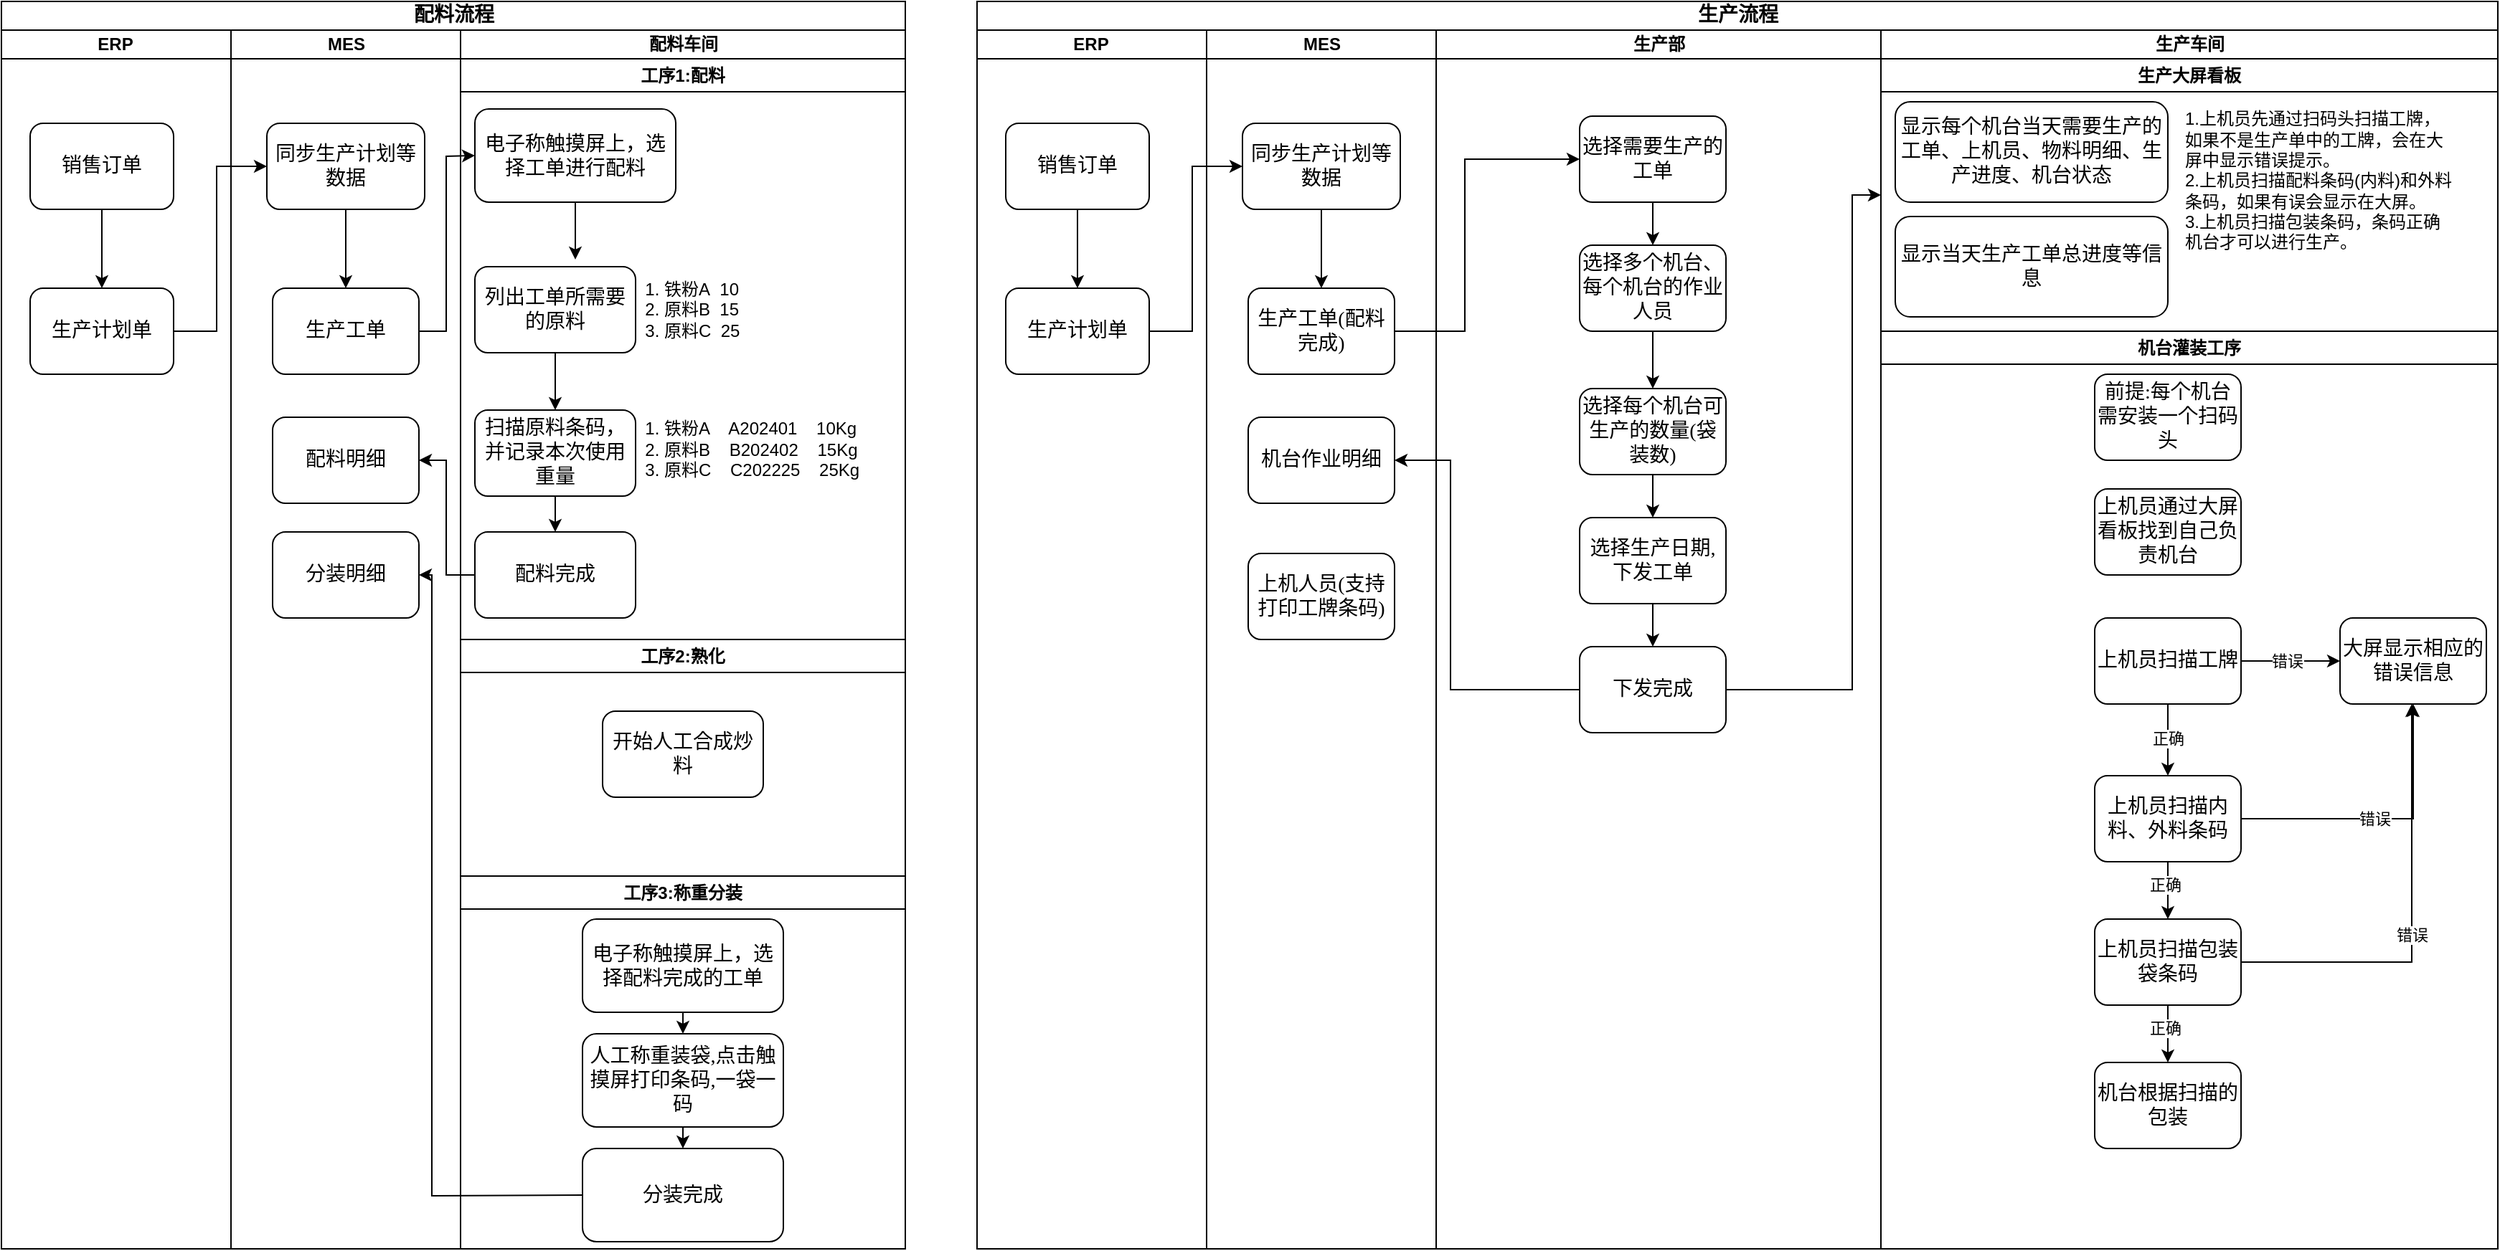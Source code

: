 <mxfile version="24.0.0" type="github">
  <diagram name="Page-1" id="74e2e168-ea6b-b213-b513-2b3c1d86103e">
    <mxGraphModel dx="875" dy="451" grid="1" gridSize="10" guides="1" tooltips="1" connect="1" arrows="1" fold="1" page="1" pageScale="1" pageWidth="1100" pageHeight="850" background="none" math="0" shadow="0">
      <root>
        <mxCell id="0" />
        <mxCell id="1" parent="0" />
        <mxCell id="77e6c97f196da883-1" value="&lt;font style=&quot;font-size: 14px;&quot;&gt;配料流程&lt;/font&gt;" style="swimlane;html=1;childLayout=stackLayout;startSize=20;rounded=0;shadow=0;labelBackgroundColor=none;strokeWidth=1;fontFamily=Verdana;fontSize=8;align=center;" parent="1" vertex="1">
          <mxGeometry x="70" y="40" width="630" height="870" as="geometry" />
        </mxCell>
        <mxCell id="77e6c97f196da883-2" value="ERP&lt;span style=&quot;white-space: pre;&quot;&gt;&#x9;&lt;/span&gt;" style="swimlane;html=1;startSize=20;" parent="77e6c97f196da883-1" vertex="1">
          <mxGeometry y="20" width="160" height="850" as="geometry" />
        </mxCell>
        <mxCell id="77e6c97f196da883-8" value="&lt;font style=&quot;font-size: 14px;&quot;&gt;销售订单&lt;/font&gt;" style="rounded=1;whiteSpace=wrap;html=1;shadow=0;labelBackgroundColor=none;strokeWidth=1;fontFamily=Verdana;fontSize=8;align=center;" parent="77e6c97f196da883-2" vertex="1">
          <mxGeometry x="20" y="65" width="100" height="60" as="geometry" />
        </mxCell>
        <mxCell id="77e6c97f196da883-9" value="&lt;font style=&quot;font-size: 14px;&quot;&gt;生产计划单&lt;/font&gt;" style="rounded=1;whiteSpace=wrap;html=1;shadow=0;labelBackgroundColor=none;strokeWidth=1;fontFamily=Verdana;fontSize=8;align=center;" parent="77e6c97f196da883-2" vertex="1">
          <mxGeometry x="20" y="180" width="100" height="60" as="geometry" />
        </mxCell>
        <mxCell id="7kdRkKb2sxxw5B-0vBMB-1" value="" style="endArrow=classic;html=1;rounded=0;exitX=0.5;exitY=1;exitDx=0;exitDy=0;" edge="1" parent="77e6c97f196da883-2" source="77e6c97f196da883-8" target="77e6c97f196da883-9">
          <mxGeometry width="50" height="50" relative="1" as="geometry">
            <mxPoint x="220" y="130" as="sourcePoint" />
            <mxPoint x="270" y="80" as="targetPoint" />
          </mxGeometry>
        </mxCell>
        <mxCell id="77e6c97f196da883-39" style="edgeStyle=orthogonalEdgeStyle;rounded=1;html=1;labelBackgroundColor=none;startArrow=none;startFill=0;startSize=5;endArrow=classicThin;endFill=1;endSize=5;jettySize=auto;orthogonalLoop=1;strokeWidth=1;fontFamily=Verdana;fontSize=8" parent="77e6c97f196da883-1" target="77e6c97f196da883-23" edge="1">
          <mxGeometry relative="1" as="geometry">
            <mxPoint x="750" y="690" as="sourcePoint" />
          </mxGeometry>
        </mxCell>
        <mxCell id="77e6c97f196da883-40" style="edgeStyle=orthogonalEdgeStyle;rounded=1;html=1;labelBackgroundColor=none;startArrow=none;startFill=0;startSize=5;endArrow=classicThin;endFill=1;endSize=5;jettySize=auto;orthogonalLoop=1;strokeWidth=1;fontFamily=Verdana;fontSize=8" parent="77e6c97f196da883-1" target="77e6c97f196da883-24" edge="1">
          <mxGeometry relative="1" as="geometry">
            <mxPoint x="980" y="690" as="sourcePoint" />
          </mxGeometry>
        </mxCell>
        <mxCell id="107ba76e4e335f99-1" style="edgeStyle=orthogonalEdgeStyle;rounded=1;html=1;labelBackgroundColor=none;startArrow=none;startFill=0;startSize=5;endArrow=classicThin;endFill=1;endSize=5;jettySize=auto;orthogonalLoop=1;strokeWidth=1;fontFamily=Verdana;fontSize=8" parent="77e6c97f196da883-1" target="77e6c97f196da883-18" edge="1">
          <mxGeometry relative="1" as="geometry">
            <mxPoint x="760" y="450.0" as="sourcePoint" />
          </mxGeometry>
        </mxCell>
        <mxCell id="107ba76e4e335f99-3" style="edgeStyle=orthogonalEdgeStyle;rounded=1;html=1;labelBackgroundColor=none;startArrow=none;startFill=0;startSize=5;endArrow=classicThin;endFill=1;endSize=5;jettySize=auto;orthogonalLoop=1;strokeColor=#000000;strokeWidth=1;fontFamily=Verdana;fontSize=8;fontColor=#000000;" parent="77e6c97f196da883-1" source="77e6c97f196da883-22" edge="1">
          <mxGeometry relative="1" as="geometry">
            <mxPoint x="760" y="610" as="targetPoint" />
          </mxGeometry>
        </mxCell>
        <mxCell id="77e6c97f196da883-3" value="MES" style="swimlane;html=1;startSize=20;" parent="77e6c97f196da883-1" vertex="1">
          <mxGeometry x="160" y="20" width="160" height="850" as="geometry" />
        </mxCell>
        <mxCell id="7kdRkKb2sxxw5B-0vBMB-2" value="&lt;font style=&quot;font-size: 14px;&quot;&gt;同步生产计划等数据&lt;/font&gt;" style="rounded=1;whiteSpace=wrap;html=1;shadow=0;labelBackgroundColor=none;strokeWidth=1;fontFamily=Verdana;fontSize=8;align=center;" vertex="1" parent="77e6c97f196da883-3">
          <mxGeometry x="25" y="65" width="110" height="60" as="geometry" />
        </mxCell>
        <mxCell id="77e6c97f196da883-12" value="&lt;font style=&quot;font-size: 14px;&quot;&gt;生产工单&lt;/font&gt;" style="rounded=1;whiteSpace=wrap;html=1;shadow=0;labelBackgroundColor=none;strokeWidth=1;fontFamily=Verdana;fontSize=8;align=center;" parent="77e6c97f196da883-3" vertex="1">
          <mxGeometry x="29" y="180" width="102" height="60" as="geometry" />
        </mxCell>
        <mxCell id="7kdRkKb2sxxw5B-0vBMB-4" value="" style="endArrow=classic;html=1;rounded=0;exitX=0.5;exitY=1;exitDx=0;exitDy=0;entryX=0.5;entryY=0;entryDx=0;entryDy=0;" edge="1" parent="77e6c97f196da883-3" source="7kdRkKb2sxxw5B-0vBMB-2" target="77e6c97f196da883-12">
          <mxGeometry width="50" height="50" relative="1" as="geometry">
            <mxPoint x="180" y="140" as="sourcePoint" />
            <mxPoint x="230" y="90" as="targetPoint" />
          </mxGeometry>
        </mxCell>
        <mxCell id="7kdRkKb2sxxw5B-0vBMB-26" value="&lt;font style=&quot;font-size: 14px;&quot;&gt;配料明细&lt;/font&gt;" style="rounded=1;whiteSpace=wrap;html=1;shadow=0;labelBackgroundColor=none;strokeWidth=1;fontFamily=Verdana;fontSize=8;align=center;" vertex="1" parent="77e6c97f196da883-3">
          <mxGeometry x="29" y="270" width="102" height="60" as="geometry" />
        </mxCell>
        <mxCell id="7kdRkKb2sxxw5B-0vBMB-27" value="&lt;font style=&quot;font-size: 14px;&quot;&gt;分装明细&lt;/font&gt;" style="rounded=1;whiteSpace=wrap;html=1;shadow=0;labelBackgroundColor=none;strokeWidth=1;fontFamily=Verdana;fontSize=8;align=center;" vertex="1" parent="77e6c97f196da883-3">
          <mxGeometry x="29" y="350" width="102" height="60" as="geometry" />
        </mxCell>
        <mxCell id="77e6c97f196da883-4" value="配料车间" style="swimlane;html=1;startSize=20;" parent="77e6c97f196da883-1" vertex="1">
          <mxGeometry x="320" y="20" width="310" height="850" as="geometry" />
        </mxCell>
        <mxCell id="77e6c97f196da883-15" value="&lt;font style=&quot;font-size: 14px;&quot;&gt;电子称触摸屏上，选择工单进行配料&lt;/font&gt;" style="rounded=1;whiteSpace=wrap;html=1;shadow=0;labelBackgroundColor=none;strokeWidth=1;fontFamily=Verdana;fontSize=8;align=center;" parent="77e6c97f196da883-4" vertex="1">
          <mxGeometry x="10" y="55" width="140" height="65" as="geometry" />
        </mxCell>
        <mxCell id="7kdRkKb2sxxw5B-0vBMB-5" value="&lt;span style=&quot;font-size: 14px;&quot;&gt;列出工单所需要的原料&lt;/span&gt;" style="rounded=1;whiteSpace=wrap;html=1;shadow=0;labelBackgroundColor=none;strokeWidth=1;fontFamily=Verdana;fontSize=8;align=center;" vertex="1" parent="77e6c97f196da883-4">
          <mxGeometry x="10" y="165" width="112" height="60" as="geometry" />
        </mxCell>
        <mxCell id="7kdRkKb2sxxw5B-0vBMB-6" value="&lt;ol&gt;&lt;li&gt;铁粉A&amp;nbsp; 10&lt;/li&gt;&lt;li&gt;原料B&amp;nbsp; 15&lt;/li&gt;&lt;li&gt;原料C&amp;nbsp; 25&lt;/li&gt;&lt;/ol&gt;" style="text;strokeColor=none;fillColor=none;html=1;whiteSpace=wrap;verticalAlign=middle;overflow=hidden;" vertex="1" parent="77e6c97f196da883-4">
          <mxGeometry x="100" y="155" width="100" height="80" as="geometry" />
        </mxCell>
        <mxCell id="7kdRkKb2sxxw5B-0vBMB-7" value="&lt;span style=&quot;font-size: 14px;&quot;&gt;扫描原料条码，并记录本次使用重量&lt;/span&gt;" style="rounded=1;whiteSpace=wrap;html=1;shadow=0;labelBackgroundColor=none;strokeWidth=1;fontFamily=Verdana;fontSize=8;align=center;" vertex="1" parent="77e6c97f196da883-4">
          <mxGeometry x="10" y="265" width="112" height="60" as="geometry" />
        </mxCell>
        <mxCell id="7kdRkKb2sxxw5B-0vBMB-8" value="&lt;div&gt;&lt;br&gt;&lt;/div&gt;&lt;ol&gt;&lt;li&gt;铁粉A&amp;nbsp; &amp;nbsp; A202401&amp;nbsp; &amp;nbsp; 10Kg&lt;/li&gt;&lt;li&gt;原料B&amp;nbsp; &amp;nbsp; B202402&amp;nbsp; &amp;nbsp; 15Kg&lt;/li&gt;&lt;li&gt;原料C&amp;nbsp; &amp;nbsp; C202225&amp;nbsp; &amp;nbsp; 25Kg&lt;/li&gt;&lt;/ol&gt;" style="text;strokeColor=none;fillColor=none;html=1;whiteSpace=wrap;verticalAlign=middle;overflow=hidden;" vertex="1" parent="77e6c97f196da883-4">
          <mxGeometry x="100" y="235" width="190" height="100" as="geometry" />
        </mxCell>
        <mxCell id="7kdRkKb2sxxw5B-0vBMB-11" value="工序1:配料" style="swimlane;whiteSpace=wrap;html=1;startSize=23;" vertex="1" parent="77e6c97f196da883-4">
          <mxGeometry y="20" width="310" height="410" as="geometry" />
        </mxCell>
        <mxCell id="7kdRkKb2sxxw5B-0vBMB-19" value="&lt;span style=&quot;font-size: 14px;&quot;&gt;配料完成&lt;/span&gt;" style="rounded=1;whiteSpace=wrap;html=1;shadow=0;labelBackgroundColor=none;strokeWidth=1;fontFamily=Verdana;fontSize=8;align=center;" vertex="1" parent="7kdRkKb2sxxw5B-0vBMB-11">
          <mxGeometry x="10" y="330" width="112" height="60" as="geometry" />
        </mxCell>
        <mxCell id="7kdRkKb2sxxw5B-0vBMB-21" value="" style="endArrow=classic;html=1;rounded=0;exitX=0.5;exitY=1;exitDx=0;exitDy=0;" edge="1" parent="7kdRkKb2sxxw5B-0vBMB-11" source="77e6c97f196da883-15">
          <mxGeometry width="50" height="50" relative="1" as="geometry">
            <mxPoint x="190" y="110" as="sourcePoint" />
            <mxPoint x="80" y="140" as="targetPoint" />
          </mxGeometry>
        </mxCell>
        <mxCell id="7kdRkKb2sxxw5B-0vBMB-12" value="工序2:熟化" style="swimlane;whiteSpace=wrap;html=1;startSize=23;" vertex="1" parent="77e6c97f196da883-4">
          <mxGeometry y="425" width="310" height="165" as="geometry" />
        </mxCell>
        <mxCell id="7kdRkKb2sxxw5B-0vBMB-9" value="&lt;span style=&quot;font-size: 14px;&quot;&gt;开始人工合成炒料&lt;/span&gt;" style="rounded=1;whiteSpace=wrap;html=1;shadow=0;labelBackgroundColor=none;strokeWidth=1;fontFamily=Verdana;fontSize=8;align=center;" vertex="1" parent="7kdRkKb2sxxw5B-0vBMB-12">
          <mxGeometry x="99" y="50" width="112" height="60" as="geometry" />
        </mxCell>
        <mxCell id="7kdRkKb2sxxw5B-0vBMB-13" value="工序3:称重分装" style="swimlane;whiteSpace=wrap;html=1;" vertex="1" parent="77e6c97f196da883-4">
          <mxGeometry y="590" width="310" height="260" as="geometry" />
        </mxCell>
        <mxCell id="7kdRkKb2sxxw5B-0vBMB-14" value="&lt;font style=&quot;font-size: 14px;&quot;&gt;电子称触摸屏上，选择配料完成的工单&lt;/font&gt;" style="rounded=1;whiteSpace=wrap;html=1;shadow=0;labelBackgroundColor=none;strokeWidth=1;fontFamily=Verdana;fontSize=8;align=center;" vertex="1" parent="7kdRkKb2sxxw5B-0vBMB-13">
          <mxGeometry x="85" y="30" width="140" height="65" as="geometry" />
        </mxCell>
        <mxCell id="7kdRkKb2sxxw5B-0vBMB-17" value="&lt;font style=&quot;font-size: 14px;&quot;&gt;人工称重装袋,点击触摸屏打印条码,一袋一码&lt;/font&gt;" style="rounded=1;whiteSpace=wrap;html=1;shadow=0;labelBackgroundColor=none;strokeWidth=1;fontFamily=Verdana;fontSize=8;align=center;" vertex="1" parent="7kdRkKb2sxxw5B-0vBMB-13">
          <mxGeometry x="85" y="110" width="140" height="65" as="geometry" />
        </mxCell>
        <mxCell id="7kdRkKb2sxxw5B-0vBMB-18" value="&lt;font style=&quot;font-size: 14px;&quot;&gt;分装完成&lt;/font&gt;" style="rounded=1;whiteSpace=wrap;html=1;shadow=0;labelBackgroundColor=none;strokeWidth=1;fontFamily=Verdana;fontSize=8;align=center;" vertex="1" parent="7kdRkKb2sxxw5B-0vBMB-13">
          <mxGeometry x="85" y="190" width="140" height="65" as="geometry" />
        </mxCell>
        <mxCell id="7kdRkKb2sxxw5B-0vBMB-24" value="" style="endArrow=classic;html=1;rounded=0;exitX=0.5;exitY=1;exitDx=0;exitDy=0;entryX=0.5;entryY=0;entryDx=0;entryDy=0;" edge="1" parent="7kdRkKb2sxxw5B-0vBMB-13" source="7kdRkKb2sxxw5B-0vBMB-14" target="7kdRkKb2sxxw5B-0vBMB-17">
          <mxGeometry width="50" height="50" relative="1" as="geometry">
            <mxPoint x="260" y="100" as="sourcePoint" />
            <mxPoint x="310" y="50" as="targetPoint" />
          </mxGeometry>
        </mxCell>
        <mxCell id="7kdRkKb2sxxw5B-0vBMB-25" value="" style="endArrow=classic;html=1;rounded=0;exitX=0.5;exitY=1;exitDx=0;exitDy=0;" edge="1" parent="7kdRkKb2sxxw5B-0vBMB-13" source="7kdRkKb2sxxw5B-0vBMB-17" target="7kdRkKb2sxxw5B-0vBMB-18">
          <mxGeometry width="50" height="50" relative="1" as="geometry">
            <mxPoint x="250" y="160" as="sourcePoint" />
            <mxPoint x="260" y="190" as="targetPoint" />
          </mxGeometry>
        </mxCell>
        <mxCell id="7kdRkKb2sxxw5B-0vBMB-22" value="" style="endArrow=classic;html=1;rounded=0;exitX=0.5;exitY=1;exitDx=0;exitDy=0;entryX=0.5;entryY=0;entryDx=0;entryDy=0;" edge="1" parent="77e6c97f196da883-4" source="7kdRkKb2sxxw5B-0vBMB-5" target="7kdRkKb2sxxw5B-0vBMB-7">
          <mxGeometry width="50" height="50" relative="1" as="geometry">
            <mxPoint x="210" y="170" as="sourcePoint" />
            <mxPoint x="260" y="120" as="targetPoint" />
          </mxGeometry>
        </mxCell>
        <mxCell id="7kdRkKb2sxxw5B-0vBMB-23" value="" style="endArrow=classic;html=1;rounded=0;exitX=0.5;exitY=1;exitDx=0;exitDy=0;entryX=0.5;entryY=0;entryDx=0;entryDy=0;" edge="1" parent="77e6c97f196da883-4" source="7kdRkKb2sxxw5B-0vBMB-7" target="7kdRkKb2sxxw5B-0vBMB-19">
          <mxGeometry width="50" height="50" relative="1" as="geometry">
            <mxPoint x="90" y="310" as="sourcePoint" />
            <mxPoint x="140" y="260" as="targetPoint" />
          </mxGeometry>
        </mxCell>
        <mxCell id="7kdRkKb2sxxw5B-0vBMB-3" value="" style="endArrow=classic;html=1;rounded=0;exitX=1;exitY=0.5;exitDx=0;exitDy=0;entryX=0;entryY=0.5;entryDx=0;entryDy=0;" edge="1" parent="77e6c97f196da883-1" source="77e6c97f196da883-9" target="7kdRkKb2sxxw5B-0vBMB-2">
          <mxGeometry width="50" height="50" relative="1" as="geometry">
            <mxPoint x="210" y="360" as="sourcePoint" />
            <mxPoint x="260" y="310" as="targetPoint" />
            <Array as="points">
              <mxPoint x="150" y="230" />
              <mxPoint x="150" y="115" />
            </Array>
          </mxGeometry>
        </mxCell>
        <mxCell id="7kdRkKb2sxxw5B-0vBMB-20" value="" style="endArrow=classic;html=1;rounded=0;exitX=1;exitY=0.5;exitDx=0;exitDy=0;entryX=0;entryY=0.5;entryDx=0;entryDy=0;" edge="1" parent="77e6c97f196da883-1" source="77e6c97f196da883-12" target="77e6c97f196da883-15">
          <mxGeometry width="50" height="50" relative="1" as="geometry">
            <mxPoint x="250" y="350" as="sourcePoint" />
            <mxPoint x="300" y="300" as="targetPoint" />
            <Array as="points">
              <mxPoint x="310" y="230" />
              <mxPoint x="310" y="108" />
            </Array>
          </mxGeometry>
        </mxCell>
        <mxCell id="7kdRkKb2sxxw5B-0vBMB-28" value="" style="endArrow=classic;html=1;rounded=0;exitX=0;exitY=0.5;exitDx=0;exitDy=0;entryX=1;entryY=0.5;entryDx=0;entryDy=0;" edge="1" parent="77e6c97f196da883-1" source="7kdRkKb2sxxw5B-0vBMB-19" target="7kdRkKb2sxxw5B-0vBMB-26">
          <mxGeometry width="50" height="50" relative="1" as="geometry">
            <mxPoint x="480" y="410" as="sourcePoint" />
            <mxPoint x="530" y="360" as="targetPoint" />
            <Array as="points">
              <mxPoint x="310" y="400" />
              <mxPoint x="310" y="320" />
            </Array>
          </mxGeometry>
        </mxCell>
        <mxCell id="7kdRkKb2sxxw5B-0vBMB-29" value="" style="endArrow=classic;html=1;rounded=0;exitX=0;exitY=0.5;exitDx=0;exitDy=0;entryX=1;entryY=0.5;entryDx=0;entryDy=0;" edge="1" parent="77e6c97f196da883-1" source="7kdRkKb2sxxw5B-0vBMB-18" target="7kdRkKb2sxxw5B-0vBMB-27">
          <mxGeometry width="50" height="50" relative="1" as="geometry">
            <mxPoint x="280" y="700" as="sourcePoint" />
            <mxPoint x="330" y="650" as="targetPoint" />
            <Array as="points">
              <mxPoint x="300" y="833" />
              <mxPoint x="300" y="400" />
            </Array>
          </mxGeometry>
        </mxCell>
        <mxCell id="7kdRkKb2sxxw5B-0vBMB-30" value="&lt;font style=&quot;font-size: 14px;&quot;&gt;生产流程&lt;/font&gt;" style="swimlane;html=1;childLayout=stackLayout;startSize=20;rounded=0;shadow=0;labelBackgroundColor=none;strokeWidth=1;fontFamily=Verdana;fontSize=8;align=center;" vertex="1" parent="1">
          <mxGeometry x="750" y="40" width="1060" height="870" as="geometry" />
        </mxCell>
        <mxCell id="7kdRkKb2sxxw5B-0vBMB-31" value="ERP&lt;span style=&quot;white-space: pre;&quot;&gt;&#x9;&lt;/span&gt;" style="swimlane;html=1;startSize=20;" vertex="1" parent="7kdRkKb2sxxw5B-0vBMB-30">
          <mxGeometry y="20" width="160" height="850" as="geometry" />
        </mxCell>
        <mxCell id="7kdRkKb2sxxw5B-0vBMB-32" value="&lt;font style=&quot;font-size: 14px;&quot;&gt;销售订单&lt;/font&gt;" style="rounded=1;whiteSpace=wrap;html=1;shadow=0;labelBackgroundColor=none;strokeWidth=1;fontFamily=Verdana;fontSize=8;align=center;" vertex="1" parent="7kdRkKb2sxxw5B-0vBMB-31">
          <mxGeometry x="20" y="65" width="100" height="60" as="geometry" />
        </mxCell>
        <mxCell id="7kdRkKb2sxxw5B-0vBMB-33" value="&lt;font style=&quot;font-size: 14px;&quot;&gt;生产计划单&lt;/font&gt;" style="rounded=1;whiteSpace=wrap;html=1;shadow=0;labelBackgroundColor=none;strokeWidth=1;fontFamily=Verdana;fontSize=8;align=center;" vertex="1" parent="7kdRkKb2sxxw5B-0vBMB-31">
          <mxGeometry x="20" y="180" width="100" height="60" as="geometry" />
        </mxCell>
        <mxCell id="7kdRkKb2sxxw5B-0vBMB-34" value="" style="endArrow=classic;html=1;rounded=0;exitX=0.5;exitY=1;exitDx=0;exitDy=0;" edge="1" parent="7kdRkKb2sxxw5B-0vBMB-31" source="7kdRkKb2sxxw5B-0vBMB-32" target="7kdRkKb2sxxw5B-0vBMB-33">
          <mxGeometry width="50" height="50" relative="1" as="geometry">
            <mxPoint x="220" y="130" as="sourcePoint" />
            <mxPoint x="270" y="80" as="targetPoint" />
          </mxGeometry>
        </mxCell>
        <mxCell id="7kdRkKb2sxxw5B-0vBMB-35" style="edgeStyle=orthogonalEdgeStyle;rounded=1;html=1;labelBackgroundColor=none;startArrow=none;startFill=0;startSize=5;endArrow=classicThin;endFill=1;endSize=5;jettySize=auto;orthogonalLoop=1;strokeWidth=1;fontFamily=Verdana;fontSize=8" edge="1" parent="7kdRkKb2sxxw5B-0vBMB-30">
          <mxGeometry relative="1" as="geometry">
            <mxPoint x="750" y="690" as="sourcePoint" />
          </mxGeometry>
        </mxCell>
        <mxCell id="7kdRkKb2sxxw5B-0vBMB-36" style="edgeStyle=orthogonalEdgeStyle;rounded=1;html=1;labelBackgroundColor=none;startArrow=none;startFill=0;startSize=5;endArrow=classicThin;endFill=1;endSize=5;jettySize=auto;orthogonalLoop=1;strokeWidth=1;fontFamily=Verdana;fontSize=8" edge="1" parent="7kdRkKb2sxxw5B-0vBMB-30">
          <mxGeometry relative="1" as="geometry">
            <mxPoint x="980" y="690" as="sourcePoint" />
          </mxGeometry>
        </mxCell>
        <mxCell id="7kdRkKb2sxxw5B-0vBMB-37" style="edgeStyle=orthogonalEdgeStyle;rounded=1;html=1;labelBackgroundColor=none;startArrow=none;startFill=0;startSize=5;endArrow=classicThin;endFill=1;endSize=5;jettySize=auto;orthogonalLoop=1;strokeWidth=1;fontFamily=Verdana;fontSize=8" edge="1" parent="7kdRkKb2sxxw5B-0vBMB-30">
          <mxGeometry relative="1" as="geometry">
            <mxPoint x="760" y="450.0" as="sourcePoint" />
          </mxGeometry>
        </mxCell>
        <mxCell id="7kdRkKb2sxxw5B-0vBMB-38" style="edgeStyle=orthogonalEdgeStyle;rounded=1;html=1;labelBackgroundColor=none;startArrow=none;startFill=0;startSize=5;endArrow=classicThin;endFill=1;endSize=5;jettySize=auto;orthogonalLoop=1;strokeColor=#000000;strokeWidth=1;fontFamily=Verdana;fontSize=8;fontColor=#000000;" edge="1" parent="7kdRkKb2sxxw5B-0vBMB-30">
          <mxGeometry relative="1" as="geometry">
            <mxPoint x="760" y="610" as="targetPoint" />
          </mxGeometry>
        </mxCell>
        <mxCell id="7kdRkKb2sxxw5B-0vBMB-39" value="MES" style="swimlane;html=1;startSize=20;" vertex="1" parent="7kdRkKb2sxxw5B-0vBMB-30">
          <mxGeometry x="160" y="20" width="160" height="850" as="geometry" />
        </mxCell>
        <mxCell id="7kdRkKb2sxxw5B-0vBMB-40" value="&lt;font style=&quot;font-size: 14px;&quot;&gt;同步生产计划等数据&lt;/font&gt;" style="rounded=1;whiteSpace=wrap;html=1;shadow=0;labelBackgroundColor=none;strokeWidth=1;fontFamily=Verdana;fontSize=8;align=center;" vertex="1" parent="7kdRkKb2sxxw5B-0vBMB-39">
          <mxGeometry x="25" y="65" width="110" height="60" as="geometry" />
        </mxCell>
        <mxCell id="7kdRkKb2sxxw5B-0vBMB-41" value="&lt;font style=&quot;font-size: 14px;&quot;&gt;生产工单(配料完成)&lt;/font&gt;" style="rounded=1;whiteSpace=wrap;html=1;shadow=0;labelBackgroundColor=none;strokeWidth=1;fontFamily=Verdana;fontSize=8;align=center;" vertex="1" parent="7kdRkKb2sxxw5B-0vBMB-39">
          <mxGeometry x="29" y="180" width="102" height="60" as="geometry" />
        </mxCell>
        <mxCell id="7kdRkKb2sxxw5B-0vBMB-42" value="" style="endArrow=classic;html=1;rounded=0;exitX=0.5;exitY=1;exitDx=0;exitDy=0;entryX=0.5;entryY=0;entryDx=0;entryDy=0;" edge="1" parent="7kdRkKb2sxxw5B-0vBMB-39" source="7kdRkKb2sxxw5B-0vBMB-40" target="7kdRkKb2sxxw5B-0vBMB-41">
          <mxGeometry width="50" height="50" relative="1" as="geometry">
            <mxPoint x="180" y="140" as="sourcePoint" />
            <mxPoint x="230" y="90" as="targetPoint" />
          </mxGeometry>
        </mxCell>
        <mxCell id="7kdRkKb2sxxw5B-0vBMB-84" value="&lt;font style=&quot;font-size: 14px;&quot;&gt;机台作业明细&lt;/font&gt;" style="rounded=1;whiteSpace=wrap;html=1;shadow=0;labelBackgroundColor=none;strokeWidth=1;fontFamily=Verdana;fontSize=8;align=center;" vertex="1" parent="7kdRkKb2sxxw5B-0vBMB-39">
          <mxGeometry x="29" y="270" width="102" height="60" as="geometry" />
        </mxCell>
        <mxCell id="7kdRkKb2sxxw5B-0vBMB-90" value="&lt;font style=&quot;font-size: 14px;&quot;&gt;上机人员(支持打印工牌条码)&lt;/font&gt;" style="rounded=1;whiteSpace=wrap;html=1;shadow=0;labelBackgroundColor=none;strokeWidth=1;fontFamily=Verdana;fontSize=8;align=center;" vertex="1" parent="7kdRkKb2sxxw5B-0vBMB-39">
          <mxGeometry x="29" y="365" width="102" height="60" as="geometry" />
        </mxCell>
        <mxCell id="7kdRkKb2sxxw5B-0vBMB-45" value="生产部" style="swimlane;html=1;startSize=20;" vertex="1" parent="7kdRkKb2sxxw5B-0vBMB-30">
          <mxGeometry x="320" y="20" width="310" height="850" as="geometry" />
        </mxCell>
        <mxCell id="7kdRkKb2sxxw5B-0vBMB-68" value="&lt;font style=&quot;font-size: 14px;&quot;&gt;选择需要生产的工单&lt;/font&gt;" style="rounded=1;whiteSpace=wrap;html=1;shadow=0;labelBackgroundColor=none;strokeWidth=1;fontFamily=Verdana;fontSize=8;align=center;" vertex="1" parent="7kdRkKb2sxxw5B-0vBMB-45">
          <mxGeometry x="100" y="60" width="102" height="60" as="geometry" />
        </mxCell>
        <mxCell id="7kdRkKb2sxxw5B-0vBMB-69" value="&lt;font style=&quot;font-size: 14px;&quot;&gt;选择多个机台、每个机台的作业人员&lt;/font&gt;" style="rounded=1;whiteSpace=wrap;html=1;shadow=0;labelBackgroundColor=none;strokeWidth=1;fontFamily=Verdana;fontSize=8;align=center;" vertex="1" parent="7kdRkKb2sxxw5B-0vBMB-45">
          <mxGeometry x="100" y="150" width="102" height="60" as="geometry" />
        </mxCell>
        <mxCell id="7kdRkKb2sxxw5B-0vBMB-70" value="&lt;font style=&quot;font-size: 14px;&quot;&gt;选择生产日期,下发工单&lt;/font&gt;" style="rounded=1;whiteSpace=wrap;html=1;shadow=0;labelBackgroundColor=none;strokeWidth=1;fontFamily=Verdana;fontSize=8;align=center;" vertex="1" parent="7kdRkKb2sxxw5B-0vBMB-45">
          <mxGeometry x="100" y="340" width="102" height="60" as="geometry" />
        </mxCell>
        <mxCell id="7kdRkKb2sxxw5B-0vBMB-72" value="" style="endArrow=classic;html=1;rounded=0;exitX=0.5;exitY=1;exitDx=0;exitDy=0;entryX=0.5;entryY=0;entryDx=0;entryDy=0;" edge="1" parent="7kdRkKb2sxxw5B-0vBMB-45" source="7kdRkKb2sxxw5B-0vBMB-68" target="7kdRkKb2sxxw5B-0vBMB-69">
          <mxGeometry width="50" height="50" relative="1" as="geometry">
            <mxPoint x="240" y="150" as="sourcePoint" />
            <mxPoint x="290" y="100" as="targetPoint" />
          </mxGeometry>
        </mxCell>
        <mxCell id="7kdRkKb2sxxw5B-0vBMB-74" value="&lt;font style=&quot;font-size: 14px;&quot;&gt;下发完成&lt;/font&gt;" style="rounded=1;whiteSpace=wrap;html=1;shadow=0;labelBackgroundColor=none;strokeWidth=1;fontFamily=Verdana;fontSize=8;align=center;" vertex="1" parent="7kdRkKb2sxxw5B-0vBMB-45">
          <mxGeometry x="100" y="430" width="102" height="60" as="geometry" />
        </mxCell>
        <mxCell id="7kdRkKb2sxxw5B-0vBMB-75" value="" style="endArrow=classic;html=1;rounded=0;exitX=0.5;exitY=1;exitDx=0;exitDy=0;" edge="1" parent="7kdRkKb2sxxw5B-0vBMB-45" source="7kdRkKb2sxxw5B-0vBMB-70" target="7kdRkKb2sxxw5B-0vBMB-74">
          <mxGeometry width="50" height="50" relative="1" as="geometry">
            <mxPoint x="260" y="300" as="sourcePoint" />
            <mxPoint x="310" y="250" as="targetPoint" />
          </mxGeometry>
        </mxCell>
        <mxCell id="7kdRkKb2sxxw5B-0vBMB-92" value="&lt;p class=&quot;MsoNormal&quot;&gt;机台灌装工序&lt;br&gt;&lt;/p&gt;" style="swimlane;whiteSpace=wrap;html=1;" vertex="1" parent="7kdRkKb2sxxw5B-0vBMB-45">
          <mxGeometry x="310" y="210" width="430" height="640" as="geometry" />
        </mxCell>
        <mxCell id="7kdRkKb2sxxw5B-0vBMB-113" value="&lt;font style=&quot;font-size: 14px;&quot;&gt;选择每个机台可生产的数量(袋装数)&lt;/font&gt;" style="rounded=1;whiteSpace=wrap;html=1;shadow=0;labelBackgroundColor=none;strokeWidth=1;fontFamily=Verdana;fontSize=8;align=center;" vertex="1" parent="7kdRkKb2sxxw5B-0vBMB-45">
          <mxGeometry x="100" y="250" width="102" height="60" as="geometry" />
        </mxCell>
        <mxCell id="7kdRkKb2sxxw5B-0vBMB-114" value="" style="endArrow=classic;html=1;rounded=0;exitX=0.5;exitY=1;exitDx=0;exitDy=0;" edge="1" parent="7kdRkKb2sxxw5B-0vBMB-45" source="7kdRkKb2sxxw5B-0vBMB-69" target="7kdRkKb2sxxw5B-0vBMB-113">
          <mxGeometry width="50" height="50" relative="1" as="geometry">
            <mxPoint x="240" y="280" as="sourcePoint" />
            <mxPoint x="290" y="230" as="targetPoint" />
          </mxGeometry>
        </mxCell>
        <mxCell id="7kdRkKb2sxxw5B-0vBMB-115" value="" style="endArrow=classic;html=1;rounded=0;exitX=0.5;exitY=1;exitDx=0;exitDy=0;entryX=0.5;entryY=0;entryDx=0;entryDy=0;" edge="1" parent="7kdRkKb2sxxw5B-0vBMB-45" source="7kdRkKb2sxxw5B-0vBMB-113" target="7kdRkKb2sxxw5B-0vBMB-70">
          <mxGeometry width="50" height="50" relative="1" as="geometry">
            <mxPoint x="161" y="220" as="sourcePoint" />
            <mxPoint x="161" y="260" as="targetPoint" />
          </mxGeometry>
        </mxCell>
        <mxCell id="7kdRkKb2sxxw5B-0vBMB-64" value="" style="endArrow=classic;html=1;rounded=0;exitX=1;exitY=0.5;exitDx=0;exitDy=0;entryX=0;entryY=0.5;entryDx=0;entryDy=0;" edge="1" parent="7kdRkKb2sxxw5B-0vBMB-30" source="7kdRkKb2sxxw5B-0vBMB-33" target="7kdRkKb2sxxw5B-0vBMB-40">
          <mxGeometry width="50" height="50" relative="1" as="geometry">
            <mxPoint x="210" y="360" as="sourcePoint" />
            <mxPoint x="260" y="310" as="targetPoint" />
            <Array as="points">
              <mxPoint x="150" y="230" />
              <mxPoint x="150" y="115" />
            </Array>
          </mxGeometry>
        </mxCell>
        <mxCell id="7kdRkKb2sxxw5B-0vBMB-71" value="" style="endArrow=classic;html=1;rounded=0;exitX=1;exitY=0.5;exitDx=0;exitDy=0;entryX=0;entryY=0.5;entryDx=0;entryDy=0;" edge="1" parent="7kdRkKb2sxxw5B-0vBMB-30" source="7kdRkKb2sxxw5B-0vBMB-41" target="7kdRkKb2sxxw5B-0vBMB-68">
          <mxGeometry width="50" height="50" relative="1" as="geometry">
            <mxPoint x="360" y="210" as="sourcePoint" />
            <mxPoint x="410" y="160" as="targetPoint" />
            <Array as="points">
              <mxPoint x="340" y="230" />
              <mxPoint x="340" y="110" />
            </Array>
          </mxGeometry>
        </mxCell>
        <mxCell id="7kdRkKb2sxxw5B-0vBMB-86" value="" style="endArrow=classic;html=1;rounded=0;exitX=0;exitY=0.5;exitDx=0;exitDy=0;entryX=1;entryY=0.5;entryDx=0;entryDy=0;" edge="1" parent="7kdRkKb2sxxw5B-0vBMB-30" source="7kdRkKb2sxxw5B-0vBMB-74" target="7kdRkKb2sxxw5B-0vBMB-84">
          <mxGeometry width="50" height="50" relative="1" as="geometry">
            <mxPoint x="380" y="380" as="sourcePoint" />
            <mxPoint x="430" y="330" as="targetPoint" />
            <Array as="points">
              <mxPoint x="330" y="480" />
              <mxPoint x="330" y="380" />
              <mxPoint x="330" y="320" />
            </Array>
          </mxGeometry>
        </mxCell>
        <mxCell id="7kdRkKb2sxxw5B-0vBMB-76" value="生产车间" style="swimlane;html=1;startSize=20;" vertex="1" parent="1">
          <mxGeometry x="1380" y="60" width="430" height="850" as="geometry" />
        </mxCell>
        <mxCell id="7kdRkKb2sxxw5B-0vBMB-87" value="生产大屏看板" style="swimlane;whiteSpace=wrap;html=1;" vertex="1" parent="7kdRkKb2sxxw5B-0vBMB-76">
          <mxGeometry y="20" width="430" height="190" as="geometry" />
        </mxCell>
        <mxCell id="7kdRkKb2sxxw5B-0vBMB-88" value="&lt;span style=&quot;font-size: 14px;&quot;&gt;显示每个机台当天需要生产的工单、上机员、物料明细、生产进度、机台状态&lt;/span&gt;" style="rounded=1;whiteSpace=wrap;html=1;shadow=0;labelBackgroundColor=none;strokeWidth=1;fontFamily=Verdana;fontSize=8;align=center;" vertex="1" parent="7kdRkKb2sxxw5B-0vBMB-87">
          <mxGeometry x="10" y="30" width="190" height="70" as="geometry" />
        </mxCell>
        <mxCell id="7kdRkKb2sxxw5B-0vBMB-89" value="&lt;div&gt;1.上机员先通过扫码头扫描工牌，&lt;/div&gt;&lt;div&gt;如果不是生产单中的工牌，会在大屏中显示错误提示。&lt;/div&gt;&lt;div&gt;2.上机员扫描配料条码(内料)和外料条码，如果有误会显示在大屏。&lt;/div&gt;&lt;div&gt;3.上机员扫描包装条码，条码正确机台才可以进行生产。&lt;/div&gt;" style="text;strokeColor=none;fillColor=none;html=1;whiteSpace=wrap;verticalAlign=middle;overflow=hidden;align=left;" vertex="1" parent="7kdRkKb2sxxw5B-0vBMB-87">
          <mxGeometry x="210" y="30" width="190" height="110" as="geometry" />
        </mxCell>
        <mxCell id="7kdRkKb2sxxw5B-0vBMB-91" value="&lt;span style=&quot;font-size: 14px;&quot;&gt;显示当天生产工单总进度等信息&lt;/span&gt;" style="rounded=1;whiteSpace=wrap;html=1;shadow=0;labelBackgroundColor=none;strokeWidth=1;fontFamily=Verdana;fontSize=8;align=center;" vertex="1" parent="7kdRkKb2sxxw5B-0vBMB-87">
          <mxGeometry x="10" y="110" width="190" height="70" as="geometry" />
        </mxCell>
        <mxCell id="7kdRkKb2sxxw5B-0vBMB-93" value="&lt;font style=&quot;font-size: 14px;&quot;&gt;前提:每个机台需安装一个扫码头&lt;/font&gt;" style="rounded=1;whiteSpace=wrap;html=1;shadow=0;labelBackgroundColor=none;strokeWidth=1;fontFamily=Verdana;fontSize=8;align=center;" vertex="1" parent="7kdRkKb2sxxw5B-0vBMB-76">
          <mxGeometry x="149" y="240" width="102" height="60" as="geometry" />
        </mxCell>
        <mxCell id="7kdRkKb2sxxw5B-0vBMB-94" value="&lt;span style=&quot;font-size: 14px;&quot;&gt;上机员通过大屏看板找到自己负责机台&lt;/span&gt;" style="rounded=1;whiteSpace=wrap;html=1;shadow=0;labelBackgroundColor=none;strokeWidth=1;fontFamily=Verdana;fontSize=8;align=center;" vertex="1" parent="7kdRkKb2sxxw5B-0vBMB-76">
          <mxGeometry x="149" y="320" width="102" height="60" as="geometry" />
        </mxCell>
        <mxCell id="7kdRkKb2sxxw5B-0vBMB-95" value="&lt;span style=&quot;font-size: 14px;&quot;&gt;上机员扫描工牌&lt;/span&gt;" style="rounded=1;whiteSpace=wrap;html=1;shadow=0;labelBackgroundColor=none;strokeWidth=1;fontFamily=Verdana;fontSize=8;align=center;" vertex="1" parent="7kdRkKb2sxxw5B-0vBMB-76">
          <mxGeometry x="149" y="410" width="102" height="60" as="geometry" />
        </mxCell>
        <mxCell id="7kdRkKb2sxxw5B-0vBMB-96" value="&lt;span style=&quot;font-size: 14px;&quot;&gt;大屏显示相应的错误信息&lt;/span&gt;" style="rounded=1;whiteSpace=wrap;html=1;shadow=0;labelBackgroundColor=none;strokeWidth=1;fontFamily=Verdana;fontSize=8;align=center;" vertex="1" parent="7kdRkKb2sxxw5B-0vBMB-76">
          <mxGeometry x="320" y="410" width="102" height="60" as="geometry" />
        </mxCell>
        <mxCell id="7kdRkKb2sxxw5B-0vBMB-97" value="" style="endArrow=classic;html=1;rounded=0;exitX=1;exitY=0.5;exitDx=0;exitDy=0;entryX=0;entryY=0.5;entryDx=0;entryDy=0;" edge="1" parent="7kdRkKb2sxxw5B-0vBMB-76" source="7kdRkKb2sxxw5B-0vBMB-95" target="7kdRkKb2sxxw5B-0vBMB-96">
          <mxGeometry width="50" height="50" relative="1" as="geometry">
            <mxPoint x="270" y="450" as="sourcePoint" />
            <mxPoint x="320" y="400" as="targetPoint" />
          </mxGeometry>
        </mxCell>
        <mxCell id="7kdRkKb2sxxw5B-0vBMB-98" value="错误" style="edgeLabel;html=1;align=center;verticalAlign=middle;resizable=0;points=[];" vertex="1" connectable="0" parent="7kdRkKb2sxxw5B-0vBMB-97">
          <mxGeometry x="-0.092" relative="1" as="geometry">
            <mxPoint as="offset" />
          </mxGeometry>
        </mxCell>
        <mxCell id="7kdRkKb2sxxw5B-0vBMB-99" value="&lt;span style=&quot;font-size: 14px;&quot;&gt;上机员扫描内料、外料条码&lt;/span&gt;" style="rounded=1;whiteSpace=wrap;html=1;shadow=0;labelBackgroundColor=none;strokeWidth=1;fontFamily=Verdana;fontSize=8;align=center;" vertex="1" parent="7kdRkKb2sxxw5B-0vBMB-76">
          <mxGeometry x="149" y="520" width="102" height="60" as="geometry" />
        </mxCell>
        <mxCell id="7kdRkKb2sxxw5B-0vBMB-100" value="" style="endArrow=classic;html=1;rounded=0;exitX=0.5;exitY=1;exitDx=0;exitDy=0;entryX=0.5;entryY=0;entryDx=0;entryDy=0;" edge="1" parent="7kdRkKb2sxxw5B-0vBMB-76" source="7kdRkKb2sxxw5B-0vBMB-95" target="7kdRkKb2sxxw5B-0vBMB-99">
          <mxGeometry width="50" height="50" relative="1" as="geometry">
            <mxPoint x="90" y="490" as="sourcePoint" />
            <mxPoint x="140" y="440" as="targetPoint" />
          </mxGeometry>
        </mxCell>
        <mxCell id="7kdRkKb2sxxw5B-0vBMB-101" value="正确" style="edgeLabel;html=1;align=center;verticalAlign=middle;resizable=0;points=[];" vertex="1" connectable="0" parent="7kdRkKb2sxxw5B-0vBMB-100">
          <mxGeometry x="-0.067" relative="1" as="geometry">
            <mxPoint as="offset" />
          </mxGeometry>
        </mxCell>
        <mxCell id="7kdRkKb2sxxw5B-0vBMB-104" value="" style="endArrow=classic;html=1;rounded=0;exitX=1;exitY=0.5;exitDx=0;exitDy=0;entryX=0.5;entryY=1;entryDx=0;entryDy=0;" edge="1" parent="7kdRkKb2sxxw5B-0vBMB-76" source="7kdRkKb2sxxw5B-0vBMB-99" target="7kdRkKb2sxxw5B-0vBMB-96">
          <mxGeometry width="50" height="50" relative="1" as="geometry">
            <mxPoint x="300" y="560" as="sourcePoint" />
            <mxPoint x="350" y="510" as="targetPoint" />
            <Array as="points">
              <mxPoint x="371" y="550" />
            </Array>
          </mxGeometry>
        </mxCell>
        <mxCell id="7kdRkKb2sxxw5B-0vBMB-105" value="错误" style="edgeLabel;html=1;align=center;verticalAlign=middle;resizable=0;points=[];" vertex="1" connectable="0" parent="7kdRkKb2sxxw5B-0vBMB-104">
          <mxGeometry x="-0.073" relative="1" as="geometry">
            <mxPoint as="offset" />
          </mxGeometry>
        </mxCell>
        <mxCell id="7kdRkKb2sxxw5B-0vBMB-106" value="&lt;span style=&quot;font-size: 14px;&quot;&gt;上机员扫描包装袋条码&lt;/span&gt;" style="rounded=1;whiteSpace=wrap;html=1;shadow=0;labelBackgroundColor=none;strokeWidth=1;fontFamily=Verdana;fontSize=8;align=center;" vertex="1" parent="7kdRkKb2sxxw5B-0vBMB-76">
          <mxGeometry x="149" y="620" width="102" height="60" as="geometry" />
        </mxCell>
        <mxCell id="7kdRkKb2sxxw5B-0vBMB-108" value="" style="endArrow=classic;html=1;rounded=0;exitX=0.5;exitY=1;exitDx=0;exitDy=0;entryX=0.5;entryY=0;entryDx=0;entryDy=0;" edge="1" parent="7kdRkKb2sxxw5B-0vBMB-76" source="7kdRkKb2sxxw5B-0vBMB-99" target="7kdRkKb2sxxw5B-0vBMB-106">
          <mxGeometry width="50" height="50" relative="1" as="geometry">
            <mxPoint x="300" y="650" as="sourcePoint" />
            <mxPoint x="350" y="600" as="targetPoint" />
          </mxGeometry>
        </mxCell>
        <mxCell id="7kdRkKb2sxxw5B-0vBMB-109" value="正确" style="edgeLabel;html=1;align=center;verticalAlign=middle;resizable=0;points=[];" vertex="1" connectable="0" parent="7kdRkKb2sxxw5B-0vBMB-108">
          <mxGeometry x="-0.192" y="-2" relative="1" as="geometry">
            <mxPoint as="offset" />
          </mxGeometry>
        </mxCell>
        <mxCell id="7kdRkKb2sxxw5B-0vBMB-112" value="&lt;span style=&quot;font-size: 14px;&quot;&gt;机台根据扫描的包装&lt;/span&gt;" style="rounded=1;whiteSpace=wrap;html=1;shadow=0;labelBackgroundColor=none;strokeWidth=1;fontFamily=Verdana;fontSize=8;align=center;" vertex="1" parent="7kdRkKb2sxxw5B-0vBMB-76">
          <mxGeometry x="149" y="720" width="102" height="60" as="geometry" />
        </mxCell>
        <mxCell id="7kdRkKb2sxxw5B-0vBMB-116" value="" style="endArrow=classic;html=1;rounded=0;exitX=0.5;exitY=1;exitDx=0;exitDy=0;" edge="1" parent="7kdRkKb2sxxw5B-0vBMB-76" source="7kdRkKb2sxxw5B-0vBMB-106" target="7kdRkKb2sxxw5B-0vBMB-112">
          <mxGeometry width="50" height="50" relative="1" as="geometry">
            <mxPoint x="210" y="590" as="sourcePoint" />
            <mxPoint x="210" y="630" as="targetPoint" />
          </mxGeometry>
        </mxCell>
        <mxCell id="7kdRkKb2sxxw5B-0vBMB-117" value="正确" style="edgeLabel;html=1;align=center;verticalAlign=middle;resizable=0;points=[];" vertex="1" connectable="0" parent="7kdRkKb2sxxw5B-0vBMB-116">
          <mxGeometry x="-0.192" y="-2" relative="1" as="geometry">
            <mxPoint as="offset" />
          </mxGeometry>
        </mxCell>
        <mxCell id="7kdRkKb2sxxw5B-0vBMB-102" value="" style="endArrow=classic;html=1;rounded=0;exitX=1;exitY=0.5;exitDx=0;exitDy=0;entryX=0;entryY=0.5;entryDx=0;entryDy=0;" edge="1" parent="1" source="7kdRkKb2sxxw5B-0vBMB-74" target="7kdRkKb2sxxw5B-0vBMB-87">
          <mxGeometry width="50" height="50" relative="1" as="geometry">
            <mxPoint x="1320" y="410" as="sourcePoint" />
            <mxPoint x="1370" y="360" as="targetPoint" />
            <Array as="points">
              <mxPoint x="1360" y="520" />
              <mxPoint x="1360" y="175" />
            </Array>
          </mxGeometry>
        </mxCell>
        <mxCell id="7kdRkKb2sxxw5B-0vBMB-110" value="" style="endArrow=classic;html=1;rounded=0;exitX=1;exitY=0.5;exitDx=0;exitDy=0;" edge="1" parent="1" source="7kdRkKb2sxxw5B-0vBMB-106">
          <mxGeometry width="50" height="50" relative="1" as="geometry">
            <mxPoint x="1641" y="620" as="sourcePoint" />
            <mxPoint x="1750" y="530" as="targetPoint" />
            <Array as="points">
              <mxPoint x="1750" y="710" />
            </Array>
          </mxGeometry>
        </mxCell>
        <mxCell id="7kdRkKb2sxxw5B-0vBMB-111" value="错误" style="edgeLabel;html=1;align=center;verticalAlign=middle;resizable=0;points=[];" vertex="1" connectable="0" parent="7kdRkKb2sxxw5B-0vBMB-110">
          <mxGeometry x="-0.073" relative="1" as="geometry">
            <mxPoint as="offset" />
          </mxGeometry>
        </mxCell>
      </root>
    </mxGraphModel>
  </diagram>
</mxfile>
